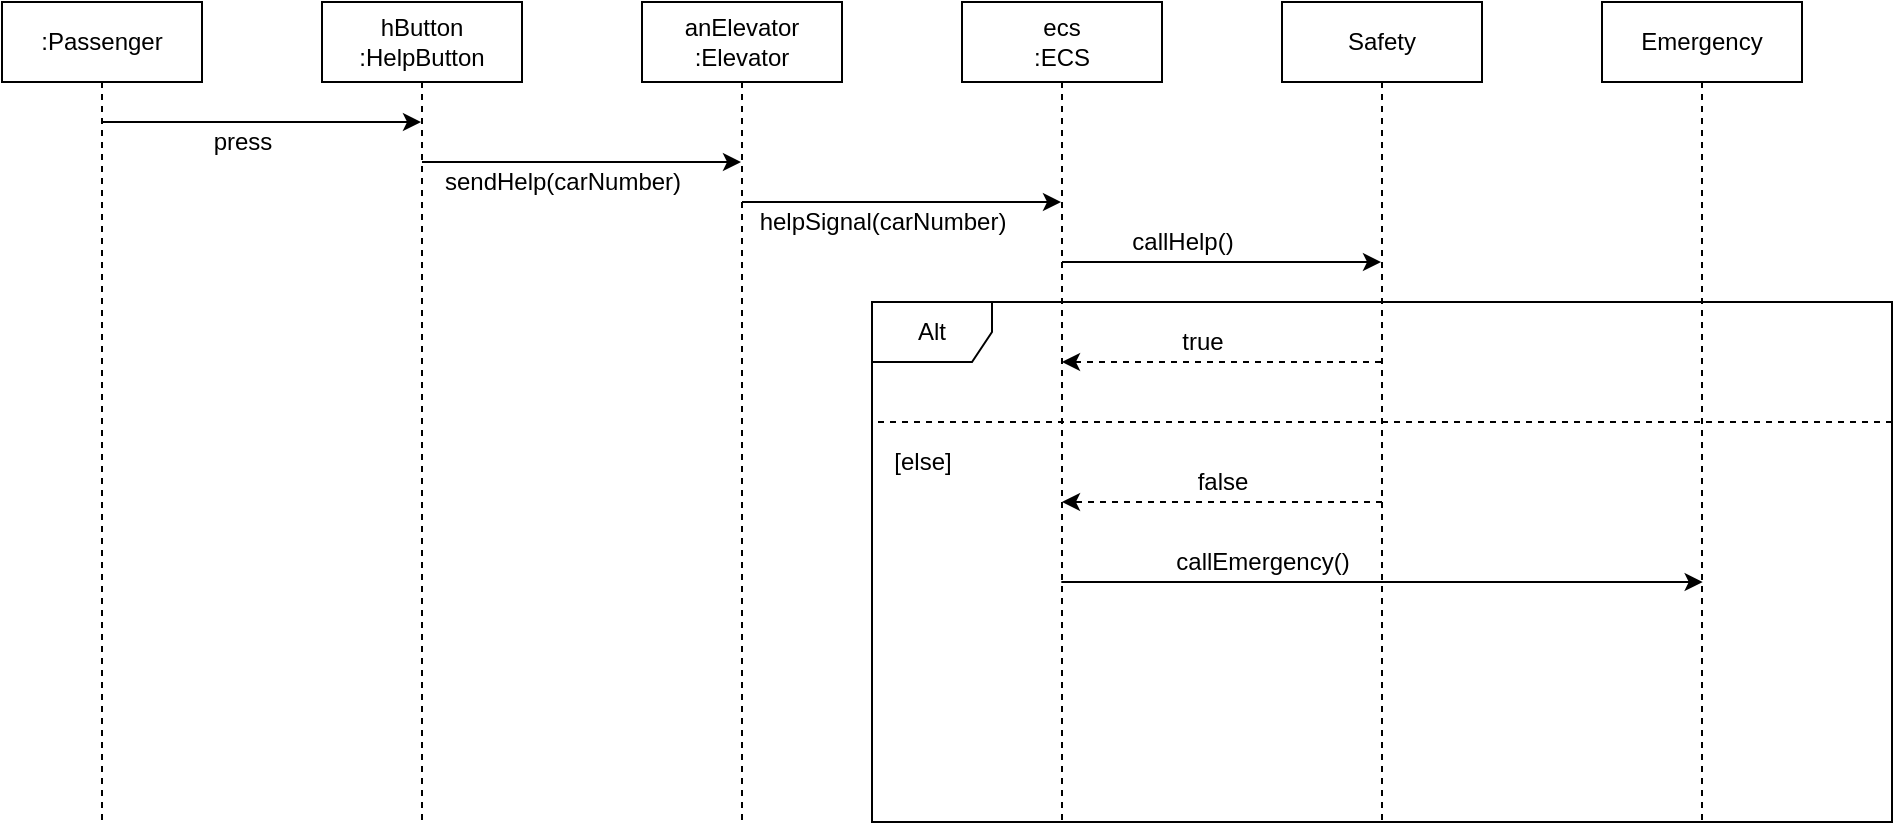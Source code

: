 <mxfile version="14.4.2" type="github">
  <diagram id="FYWMgKFBVa24MrlXy5Dp" name="Page-1">
    <mxGraphModel dx="1422" dy="743" grid="1" gridSize="10" guides="1" tooltips="1" connect="1" arrows="1" fold="1" page="1" pageScale="1" pageWidth="1700" pageHeight="1100" math="0" shadow="0">
      <root>
        <mxCell id="0" />
        <mxCell id="1" parent="0" />
        <mxCell id="iBLQskhvapxDWZ_bL45g-40" value="Alt" style="shape=umlFrame;whiteSpace=wrap;html=1;" vertex="1" parent="1">
          <mxGeometry x="675" y="410" width="510" height="260" as="geometry" />
        </mxCell>
        <mxCell id="iBLQskhvapxDWZ_bL45g-1" value=":Passenger" style="shape=umlLifeline;perimeter=lifelinePerimeter;whiteSpace=wrap;html=1;container=1;collapsible=0;recursiveResize=0;outlineConnect=0;" vertex="1" parent="1">
          <mxGeometry x="240" y="260" width="100" height="410" as="geometry" />
        </mxCell>
        <mxCell id="iBLQskhvapxDWZ_bL45g-3" value="Emergency" style="shape=umlLifeline;perimeter=lifelinePerimeter;whiteSpace=wrap;html=1;container=1;collapsible=0;recursiveResize=0;outlineConnect=0;" vertex="1" parent="1">
          <mxGeometry x="1040" y="260" width="100" height="410" as="geometry" />
        </mxCell>
        <mxCell id="iBLQskhvapxDWZ_bL45g-4" value="ecs&lt;br&gt;:ECS" style="shape=umlLifeline;perimeter=lifelinePerimeter;whiteSpace=wrap;html=1;container=1;collapsible=0;recursiveResize=0;outlineConnect=0;" vertex="1" parent="1">
          <mxGeometry x="720" y="260" width="100" height="410" as="geometry" />
        </mxCell>
        <mxCell id="iBLQskhvapxDWZ_bL45g-5" value="anElevator&lt;br&gt;:Elevator" style="shape=umlLifeline;perimeter=lifelinePerimeter;whiteSpace=wrap;html=1;container=1;collapsible=0;recursiveResize=0;outlineConnect=0;" vertex="1" parent="1">
          <mxGeometry x="560" y="260" width="100" height="410" as="geometry" />
        </mxCell>
        <mxCell id="iBLQskhvapxDWZ_bL45g-6" value="hButton&lt;br&gt;:HelpButton" style="shape=umlLifeline;perimeter=lifelinePerimeter;whiteSpace=wrap;html=1;container=1;collapsible=0;recursiveResize=0;outlineConnect=0;" vertex="1" parent="1">
          <mxGeometry x="400" y="260" width="100" height="410" as="geometry" />
        </mxCell>
        <mxCell id="iBLQskhvapxDWZ_bL45g-7" value="Safety" style="shape=umlLifeline;perimeter=lifelinePerimeter;whiteSpace=wrap;html=1;container=1;collapsible=0;recursiveResize=0;outlineConnect=0;" vertex="1" parent="1">
          <mxGeometry x="880" y="260" width="100" height="410" as="geometry" />
        </mxCell>
        <mxCell id="iBLQskhvapxDWZ_bL45g-41" value="" style="endArrow=none;dashed=1;html=1;" edge="1" parent="iBLQskhvapxDWZ_bL45g-7">
          <mxGeometry width="50" height="50" relative="1" as="geometry">
            <mxPoint x="305" y="210" as="sourcePoint" />
            <mxPoint x="-205" y="210" as="targetPoint" />
          </mxGeometry>
        </mxCell>
        <mxCell id="iBLQskhvapxDWZ_bL45g-8" value="" style="endArrow=classic;html=1;" edge="1" parent="1" target="iBLQskhvapxDWZ_bL45g-6">
          <mxGeometry width="50" height="50" relative="1" as="geometry">
            <mxPoint x="290" y="320" as="sourcePoint" />
            <mxPoint x="340" y="270" as="targetPoint" />
          </mxGeometry>
        </mxCell>
        <mxCell id="iBLQskhvapxDWZ_bL45g-9" value="" style="endArrow=classic;html=1;" edge="1" parent="1">
          <mxGeometry width="50" height="50" relative="1" as="geometry">
            <mxPoint x="450" y="340" as="sourcePoint" />
            <mxPoint x="609.5" y="340" as="targetPoint" />
          </mxGeometry>
        </mxCell>
        <mxCell id="iBLQskhvapxDWZ_bL45g-10" value="" style="endArrow=classic;html=1;" edge="1" parent="1">
          <mxGeometry width="50" height="50" relative="1" as="geometry">
            <mxPoint x="610" y="360" as="sourcePoint" />
            <mxPoint x="769.5" y="360" as="targetPoint" />
          </mxGeometry>
        </mxCell>
        <mxCell id="iBLQskhvapxDWZ_bL45g-11" value="" style="endArrow=classic;html=1;" edge="1" parent="1">
          <mxGeometry width="50" height="50" relative="1" as="geometry">
            <mxPoint x="770" y="390" as="sourcePoint" />
            <mxPoint x="929.5" y="390" as="targetPoint" />
          </mxGeometry>
        </mxCell>
        <mxCell id="iBLQskhvapxDWZ_bL45g-13" value="" style="endArrow=classic;html=1;dashed=1;" edge="1" parent="1" source="iBLQskhvapxDWZ_bL45g-7" target="iBLQskhvapxDWZ_bL45g-4">
          <mxGeometry width="50" height="50" relative="1" as="geometry">
            <mxPoint x="870" y="460" as="sourcePoint" />
            <mxPoint x="980" y="370" as="targetPoint" />
            <Array as="points">
              <mxPoint x="870" y="440" />
            </Array>
          </mxGeometry>
        </mxCell>
        <mxCell id="iBLQskhvapxDWZ_bL45g-26" value="" style="endArrow=classic;html=1;dashed=1;" edge="1" parent="1" target="iBLQskhvapxDWZ_bL45g-4">
          <mxGeometry width="50" height="50" relative="1" as="geometry">
            <mxPoint x="930" y="510" as="sourcePoint" />
            <mxPoint x="980" y="460" as="targetPoint" />
          </mxGeometry>
        </mxCell>
        <mxCell id="iBLQskhvapxDWZ_bL45g-28" value="" style="endArrow=classic;html=1;" edge="1" parent="1">
          <mxGeometry width="50" height="50" relative="1" as="geometry">
            <mxPoint x="769.664" y="550" as="sourcePoint" />
            <mxPoint x="1090.34" y="550" as="targetPoint" />
          </mxGeometry>
        </mxCell>
        <mxCell id="iBLQskhvapxDWZ_bL45g-30" value="press" style="text;html=1;align=center;verticalAlign=middle;resizable=0;points=[];autosize=1;" vertex="1" parent="1">
          <mxGeometry x="340" y="320" width="40" height="20" as="geometry" />
        </mxCell>
        <mxCell id="iBLQskhvapxDWZ_bL45g-31" value="sendHelp(carNumber)" style="text;html=1;align=center;verticalAlign=middle;resizable=0;points=[];autosize=1;" vertex="1" parent="1">
          <mxGeometry x="455" y="340" width="130" height="20" as="geometry" />
        </mxCell>
        <mxCell id="iBLQskhvapxDWZ_bL45g-32" value="helpSignal(carNumber)" style="text;html=1;align=center;verticalAlign=middle;resizable=0;points=[];autosize=1;" vertex="1" parent="1">
          <mxGeometry x="610" y="360" width="140" height="20" as="geometry" />
        </mxCell>
        <mxCell id="iBLQskhvapxDWZ_bL45g-33" value="callHelp()" style="text;html=1;align=center;verticalAlign=middle;resizable=0;points=[];autosize=1;" vertex="1" parent="1">
          <mxGeometry x="795" y="370" width="70" height="20" as="geometry" />
        </mxCell>
        <mxCell id="iBLQskhvapxDWZ_bL45g-34" value="true" style="text;html=1;align=center;verticalAlign=middle;resizable=0;points=[];autosize=1;" vertex="1" parent="1">
          <mxGeometry x="820" y="420" width="40" height="20" as="geometry" />
        </mxCell>
        <mxCell id="iBLQskhvapxDWZ_bL45g-35" value="false" style="text;html=1;align=center;verticalAlign=middle;resizable=0;points=[];autosize=1;" vertex="1" parent="1">
          <mxGeometry x="830" y="490" width="40" height="20" as="geometry" />
        </mxCell>
        <mxCell id="iBLQskhvapxDWZ_bL45g-37" value="callEmergency()" style="text;html=1;align=center;verticalAlign=middle;resizable=0;points=[];autosize=1;" vertex="1" parent="1">
          <mxGeometry x="820" y="530" width="100" height="20" as="geometry" />
        </mxCell>
        <mxCell id="iBLQskhvapxDWZ_bL45g-42" value="[else]" style="text;html=1;align=center;verticalAlign=middle;resizable=0;points=[];autosize=1;" vertex="1" parent="1">
          <mxGeometry x="680" y="480" width="40" height="20" as="geometry" />
        </mxCell>
      </root>
    </mxGraphModel>
  </diagram>
</mxfile>

